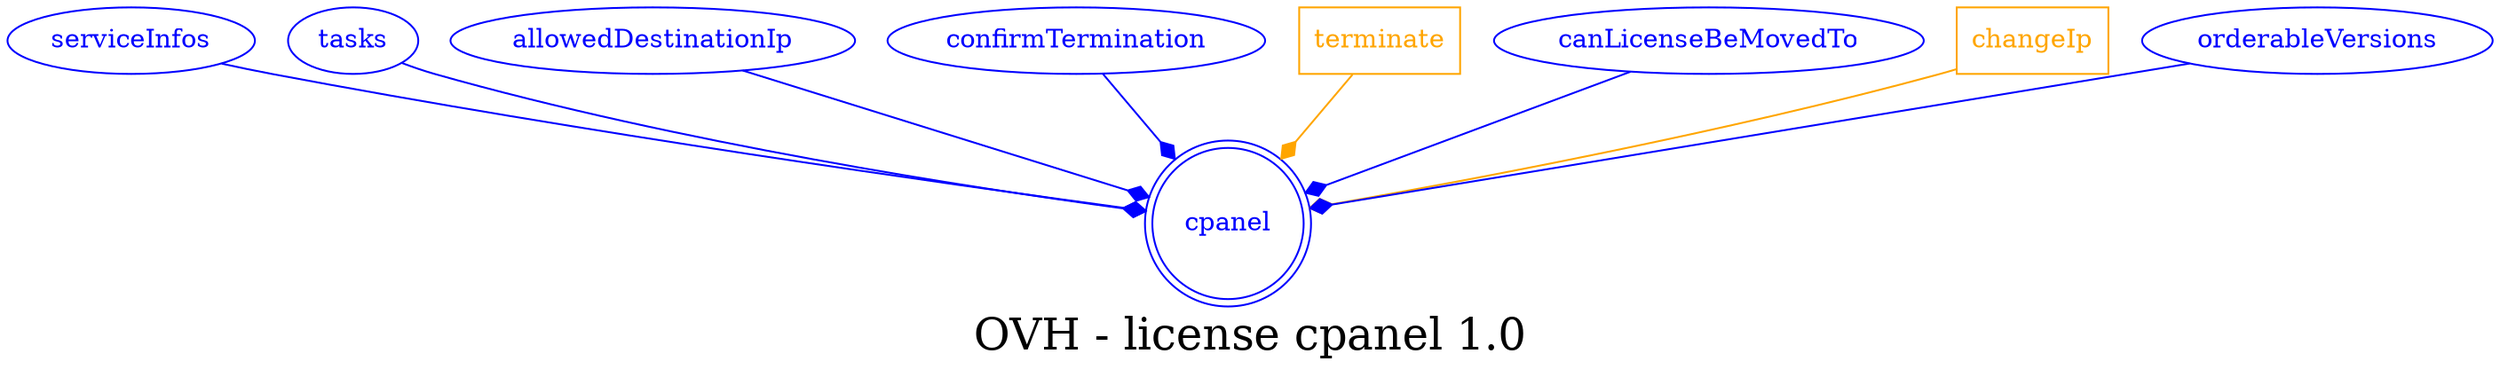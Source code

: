 digraph LexiconGraph {
graph[label="OVH - license cpanel 1.0", fontsize=24]
splines=true
"cpanel" [color=blue, fontcolor=blue, shape=doublecircle]
"serviceInfos" -> "cpanel" [color=blue, fontcolor=blue, arrowhead=diamond, arrowtail=none]
"serviceInfos" [color=blue, fontcolor=blue, shape=ellipse]
"tasks" -> "cpanel" [color=blue, fontcolor=blue, arrowhead=diamond, arrowtail=none]
"tasks" [color=blue, fontcolor=blue, shape=ellipse]
"allowedDestinationIp" -> "cpanel" [color=blue, fontcolor=blue, arrowhead=diamond, arrowtail=none]
"allowedDestinationIp" [color=blue, fontcolor=blue, shape=ellipse]
"confirmTermination" -> "cpanel" [color=blue, fontcolor=blue, arrowhead=diamond, arrowtail=none]
"confirmTermination" [color=blue, fontcolor=blue, shape=ellipse]
"terminate" [color=orange, fontcolor=orange, shape=box]
"terminate" -> "cpanel" [color=orange, fontcolor=orange, arrowhead=diamond, arrowtail=none]
"canLicenseBeMovedTo" -> "cpanel" [color=blue, fontcolor=blue, arrowhead=diamond, arrowtail=none]
"canLicenseBeMovedTo" [color=blue, fontcolor=blue, shape=ellipse]
"changeIp" [color=orange, fontcolor=orange, shape=box]
"changeIp" -> "cpanel" [color=orange, fontcolor=orange, arrowhead=diamond, arrowtail=none]
"orderableVersions" -> "cpanel" [color=blue, fontcolor=blue, arrowhead=diamond, arrowtail=none]
"orderableVersions" [color=blue, fontcolor=blue, shape=ellipse]
}
